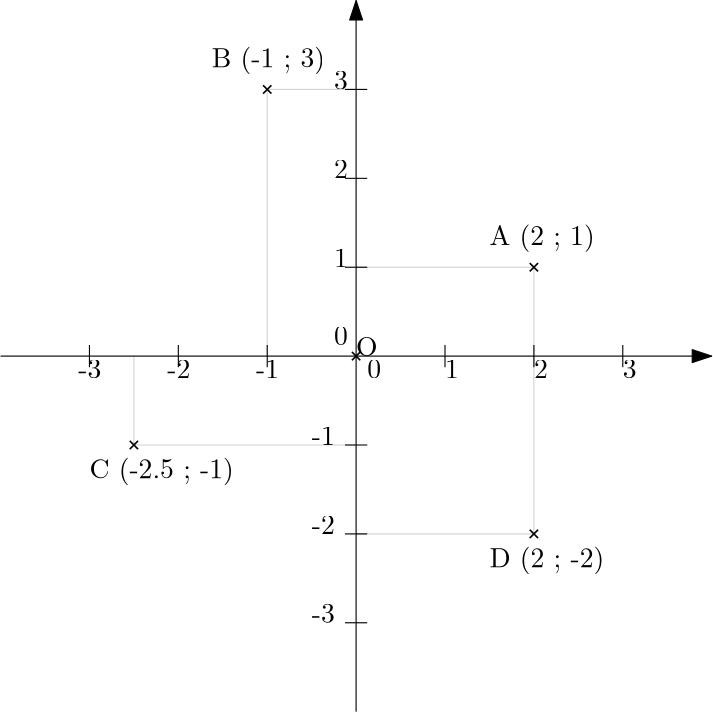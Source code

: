 <?xml version="1.0"?>
<!DOCTYPE ipe SYSTEM "ipe.dtd">
<ipe version="70005" creator="Ipe 7.1.3">
<info created="D:20140408003352" modified="D:20140408003425"/>
<ipestyle name="basic">
<symbol name="arrow/arc(spx)">
<path stroke="sym-stroke" fill="sym-stroke" pen="sym-pen">
0 0 m
-1 0.333 l
-1 -0.333 l
h
</path>
</symbol>
<symbol name="arrow/farc(spx)">
<path stroke="sym-stroke" fill="white" pen="sym-pen">
0 0 m
-1 0.333 l
-1 -0.333 l
h
</path>
</symbol>
<symbol name="mark/circle(sx)" transformations="translations">
<path fill="sym-stroke">
0.6 0 0 0.6 0 0 e
0.4 0 0 0.4 0 0 e
</path>
</symbol>
<symbol name="mark/disk(sx)" transformations="translations">
<path fill="sym-stroke">
0.6 0 0 0.6 0 0 e
</path>
</symbol>
<symbol name="mark/fdisk(sfx)" transformations="translations">
<group>
<path fill="sym-fill">
0.5 0 0 0.5 0 0 e
</path>
<path fill="sym-stroke" fillrule="eofill">
0.6 0 0 0.6 0 0 e
0.4 0 0 0.4 0 0 e
</path>
</group>
</symbol>
<symbol name="mark/box(sx)" transformations="translations">
<path fill="sym-stroke" fillrule="eofill">
-0.6 -0.6 m
0.6 -0.6 l
0.6 0.6 l
-0.6 0.6 l
h
-0.4 -0.4 m
0.4 -0.4 l
0.4 0.4 l
-0.4 0.4 l
h
</path>
</symbol>
<symbol name="mark/square(sx)" transformations="translations">
<path fill="sym-stroke">
-0.6 -0.6 m
0.6 -0.6 l
0.6 0.6 l
-0.6 0.6 l
h
</path>
</symbol>
<symbol name="mark/fsquare(sfx)" transformations="translations">
<group>
<path fill="sym-fill">
-0.5 -0.5 m
0.5 -0.5 l
0.5 0.5 l
-0.5 0.5 l
h
</path>
<path fill="sym-stroke" fillrule="eofill">
-0.6 -0.6 m
0.6 -0.6 l
0.6 0.6 l
-0.6 0.6 l
h
-0.4 -0.4 m
0.4 -0.4 l
0.4 0.4 l
-0.4 0.4 l
h
</path>
</group>
</symbol>
<symbol name="mark/cross(sx)" transformations="translations">
<group>
<path fill="sym-stroke">
-0.43 -0.57 m
0.57 0.43 l
0.43 0.57 l
-0.57 -0.43 l
h
</path>
<path fill="sym-stroke">
-0.43 0.57 m
0.57 -0.43 l
0.43 -0.57 l
-0.57 0.43 l
h
</path>
</group>
</symbol>
<symbol name="arrow/fnormal(spx)">
<path stroke="sym-stroke" fill="white" pen="sym-pen">
0 0 m
-1 0.333 l
-1 -0.333 l
h
</path>
</symbol>
<symbol name="arrow/pointed(spx)">
<path stroke="sym-stroke" fill="sym-stroke" pen="sym-pen">
0 0 m
-1 0.333 l
-0.8 0 l
-1 -0.333 l
h
</path>
</symbol>
<symbol name="arrow/fpointed(spx)">
<path stroke="sym-stroke" fill="white" pen="sym-pen">
0 0 m
-1 0.333 l
-0.8 0 l
-1 -0.333 l
h
</path>
</symbol>
<symbol name="arrow/linear(spx)">
<path stroke="sym-stroke" pen="sym-pen">
-1 0.333 m
0 0 l
-1 -0.333 l
</path>
</symbol>
<symbol name="arrow/fdouble(spx)">
<path stroke="sym-stroke" fill="white" pen="sym-pen">
0 0 m
-1 0.333 l
-1 -0.333 l
h
-1 0 m
-2 0.333 l
-2 -0.333 l
h
</path>
</symbol>
<symbol name="arrow/double(spx)">
<path stroke="sym-stroke" fill="sym-stroke" pen="sym-pen">
0 0 m
-1 0.333 l
-1 -0.333 l
h
-1 0 m
-2 0.333 l
-2 -0.333 l
h
</path>
</symbol>
<pen name="heavier" value="0.8"/>
<pen name="fat" value="1.2"/>
<pen name="ultrafat" value="2"/>
<symbolsize name="large" value="5"/>
<symbolsize name="small" value="2"/>
<symbolsize name="tiny" value="1.1"/>
<arrowsize name="large" value="10"/>
<arrowsize name="small" value="5"/>
<arrowsize name="tiny" value="3"/>
<color name="red" value="1 0 0"/>
<color name="green" value="0 1 0"/>
<color name="blue" value="0 0 1"/>
<color name="yellow" value="1 1 0"/>
<color name="orange" value="1 0.647 0"/>
<color name="gold" value="1 0.843 0"/>
<color name="purple" value="0.627 0.125 0.941"/>
<color name="gray" value="0.745"/>
<color name="brown" value="0.647 0.165 0.165"/>
<color name="navy" value="0 0 0.502"/>
<color name="pink" value="1 0.753 0.796"/>
<color name="seagreen" value="0.18 0.545 0.341"/>
<color name="turquoise" value="0.251 0.878 0.816"/>
<color name="violet" value="0.933 0.51 0.933"/>
<color name="darkblue" value="0 0 0.545"/>
<color name="darkcyan" value="0 0.545 0.545"/>
<color name="darkgray" value="0.663"/>
<color name="darkgreen" value="0 0.392 0"/>
<color name="darkmagenta" value="0.545 0 0.545"/>
<color name="darkorange" value="1 0.549 0"/>
<color name="darkred" value="0.545 0 0"/>
<color name="lightblue" value="0.678 0.847 0.902"/>
<color name="lightcyan" value="0.878 1 1"/>
<color name="lightgray" value="0.827"/>
<color name="lightgreen" value="0.565 0.933 0.565"/>
<color name="lightyellow" value="1 1 0.878"/>
<dashstyle name="dashed" value="[4] 0"/>
<dashstyle name="dotted" value="[1 3] 0"/>
<dashstyle name="dash dotted" value="[4 2 1 2] 0"/>
<dashstyle name="dash dot dotted" value="[4 2 1 2 1 2] 0"/>
<textsize name="large" value="\large"/>
<textsize name="Large" value="\Large"/>
<textsize name="LARGE" value="\LARGE"/>
<textsize name="huge" value="\huge"/>
<textsize name="Huge" value="\Huge"/>
<textsize name="small" value="\small"/>
<textsize name="footnote" value="\footnotesize"/>
<textsize name="tiny" value="\tiny"/>
<textstyle name="center" begin="\begin{center}" end="\end{center}"/>
<textstyle name="itemize" begin="\begin{itemize}" end="\end{itemize}"/>
<textstyle name="item" begin="\begin{itemize}\item{}" end="\end{itemize}"/>
<gridsize name="4 pts" value="4"/>
<gridsize name="8 pts (~3 mm)" value="8"/>
<gridsize name="16 pts (~6 mm)" value="16"/>
<gridsize name="32 pts (~12 mm)" value="32"/>
<gridsize name="10 pts (~3.5 mm)" value="10"/>
<gridsize name="20 pts (~7 mm)" value="20"/>
<gridsize name="14 pts (~5 mm)" value="14"/>
<gridsize name="28 pts (~10 mm)" value="28"/>
<gridsize name="56 pts (~20 mm)" value="56"/>
<anglesize name="90 deg" value="90"/>
<anglesize name="60 deg" value="60"/>
<anglesize name="45 deg" value="45"/>
<anglesize name="30 deg" value="30"/>
<anglesize name="22.5 deg" value="22.5"/>
<tiling name="falling" angle="-60" step="4" width="1"/>
<tiling name="rising" angle="30" step="4" width="1"/>
</ipestyle>
<page>
<layer name="alpha"/>
<view layers="alpha" active="alpha"/>
<path layer="alpha" stroke="lightgray" fill="red">
320 576 m
320 640 l
</path>
<path stroke="lightgray" fill="red">
256 576 m
320 576 l
</path>
<path stroke="lightgray" fill="red">
256 608 m
176 608 l
</path>
<path stroke="lightgray" fill="red">
176 640 m
176 608 l
</path>
<path stroke="lightgray" fill="red">
224 640 m
224 736 l
</path>
<path stroke="lightgray" fill="red">
256 736 m
224 736 l
</path>
<path stroke="lightgray" fill="red">
320 640 m
320 672 l
</path>
<path stroke="lightgray" fill="red">
256 672 m
320 672 l
</path>
<path stroke="black" fill="red" arrow="normal/normal">
256 512 m
256 768 l
</path>
<path stroke="black" fill="red" arrow="normal/normal">
128 640 m
384 640 l
</path>
<text transformations="translations" pos="256 640" stroke="black" type="label" width="7.749" height="6.808" depth="0" valign="baseline">O</text>
<use name="mark/cross(sx)" pos="256 640" size="normal" stroke="black"/>
<path stroke="black" fill="red">
288 644 m
288 636 l
</path>
<path stroke="black" fill="red">
320 644 m
320 636 l
</path>
<path stroke="black" fill="red">
352 644 m
352 636 l
</path>
<path stroke="black" fill="red">
260 672 m
252 672 l
</path>
<path stroke="black" fill="red">
260 704 m
252 704 l
</path>
<path stroke="black" fill="red">
260 736 m
252 736 l
</path>
<path stroke="black" fill="red">
252 608 m
260 608 l
</path>
<path stroke="black" fill="red">
252 576 m
260 576 l
</path>
<path stroke="black" fill="red">
252 544 m
260 544 l
</path>
<path stroke="black" fill="red">
224 644 m
224 636 l
</path>
<path stroke="black" fill="red">
192 644 m
192 636 l
</path>
<path stroke="black" fill="red">
160 644 m
160 636 l
</path>
<use name="mark/cross(sx)" pos="320 672" size="normal" stroke="black"/>
<text transformations="translations" pos="288 632" stroke="black" type="label" width="4.981" height="6.42" depth="0" valign="baseline">1</text>
<text transformations="translations" pos="320 632" stroke="black" type="label" width="4.981" height="6.42" depth="0" valign="baseline">2</text>
<text transformations="translations" pos="352 632" stroke="black" type="label" width="4.981" height="6.42" depth="0" valign="baseline">3</text>
<text transformations="translations" pos="220 632" stroke="black" type="label" width="8.302" height="6.42" depth="0" valign="baseline">-1</text>
<text transformations="translations" pos="188 632" stroke="black" type="label" width="8.302" height="6.42" depth="0" valign="baseline">-2</text>
<text transformations="translations" pos="156 632" stroke="black" type="label" width="8.302" height="6.42" depth="0" valign="baseline">-3</text>
<text transformations="translations" pos="248 672" stroke="black" type="label" width="4.981" height="6.42" depth="0" valign="baseline">1</text>
<text transformations="translations" pos="248 704" stroke="black" type="label" width="4.981" height="6.42" depth="0" valign="baseline">2</text>
<text transformations="translations" pos="248 736" stroke="black" type="label" width="4.981" height="6.42" depth="0" valign="baseline">3</text>
<text transformations="translations" pos="240 608" stroke="black" type="label" width="8.302" height="6.42" depth="0" valign="baseline">-1</text>
<text transformations="translations" pos="240 576" stroke="black" type="label" width="8.302" height="6.42" depth="0" valign="baseline">-2</text>
<text transformations="translations" pos="240 544" stroke="black" type="label" width="8.302" height="6.42" depth="0" valign="baseline">-3</text>
<text transformations="translations" pos="248 644" stroke="black" type="label" width="4.981" height="6.42" depth="0" valign="baseline">0</text>
<text matrix="1 0 0 1 0 -4" transformations="translations" pos="260 636" stroke="black" type="label" width="4.981" height="6.42" depth="0" valign="baseline">0</text>
<text matrix="1 0 0 1 -16 8" transformations="translations" pos="320 672" stroke="black" type="label" width="37.913" height="7.473" depth="2.49" valign="baseline">A (2 ; 1)</text>
<text matrix="1 0 0 1 -20 40" transformations="translations" pos="224 704" stroke="black" type="label" width="40.819" height="7.473" depth="2.49" valign="baseline">B (-1 ; 3)</text>
<use name="mark/cross(sx)" pos="224 736" size="normal" stroke="black"/>
<use name="mark/cross(sx)" pos="176 608" size="normal" stroke="black"/>
<text matrix="1 0 0 1 0 4" transformations="translations" pos="160 592" stroke="black" type="label" width="52.027" height="7.473" depth="2.49" valign="baseline">C (-2.5 ; -1)</text>
<use name="mark/cross(sx)" pos="320 576" size="normal" stroke="black"/>
<text transformations="translations" pos="304 564" stroke="black" type="label" width="41.373" height="7.473" depth="2.49" valign="baseline">D (2 ; -2)</text>
</page>
</ipe>
